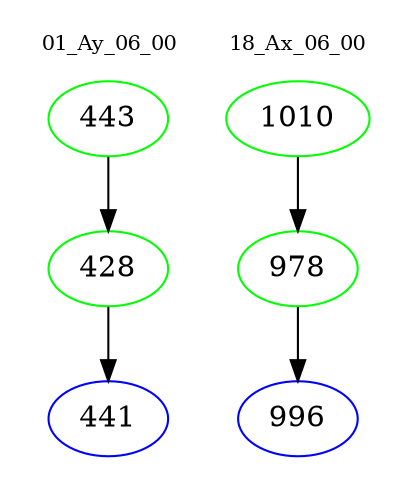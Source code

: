 digraph{
subgraph cluster_0 {
color = white
label = "01_Ay_06_00";
fontsize=10;
T0_443 [label="443", color="green"]
T0_443 -> T0_428 [color="black"]
T0_428 [label="428", color="green"]
T0_428 -> T0_441 [color="black"]
T0_441 [label="441", color="blue"]
}
subgraph cluster_1 {
color = white
label = "18_Ax_06_00";
fontsize=10;
T1_1010 [label="1010", color="green"]
T1_1010 -> T1_978 [color="black"]
T1_978 [label="978", color="green"]
T1_978 -> T1_996 [color="black"]
T1_996 [label="996", color="blue"]
}
}
